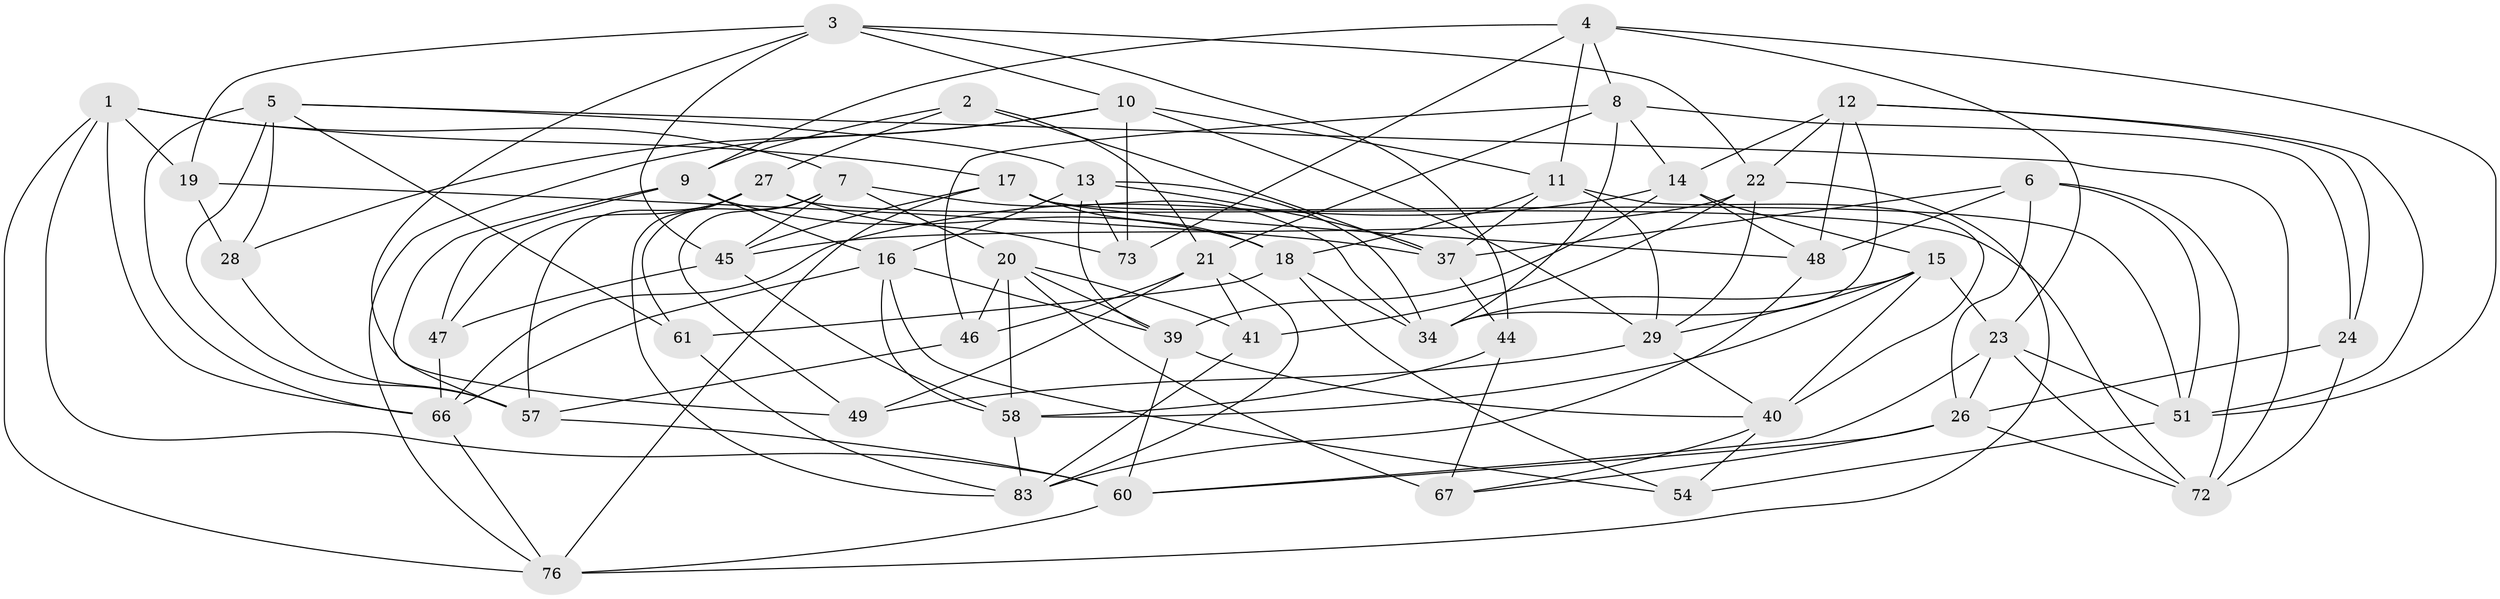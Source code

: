 // original degree distribution, {4: 1.0}
// Generated by graph-tools (version 1.1) at 2025/42/03/06/25 10:42:24]
// undirected, 51 vertices, 139 edges
graph export_dot {
graph [start="1"]
  node [color=gray90,style=filled];
  1 [super="+63"];
  2;
  3 [super="+62"];
  4 [super="+42"];
  5 [super="+79"];
  6 [super="+78"];
  7 [super="+30"];
  8 [super="+84"];
  9 [super="+43"];
  10 [super="+35"];
  11 [super="+56"];
  12 [super="+87"];
  13 [super="+59"];
  14 [super="+38"];
  15 [super="+32"];
  16 [super="+36"];
  17 [super="+70"];
  18 [super="+74"];
  19;
  20 [super="+25"];
  21 [super="+53"];
  22 [super="+64"];
  23 [super="+55"];
  24;
  26 [super="+68"];
  27 [super="+33"];
  28;
  29 [super="+31"];
  34 [super="+82"];
  37 [super="+65"];
  39 [super="+69"];
  40 [super="+75"];
  41;
  44;
  45 [super="+52"];
  46;
  47;
  48 [super="+50"];
  49;
  51 [super="+88"];
  54;
  57 [super="+80"];
  58 [super="+81"];
  60 [super="+71"];
  61;
  66 [super="+89"];
  67;
  72 [super="+85"];
  73;
  76 [super="+77"];
  83 [super="+86"];
  1 -- 19;
  1 -- 17;
  1 -- 60;
  1 -- 76;
  1 -- 7;
  1 -- 66;
  2 -- 37;
  2 -- 27;
  2 -- 21;
  2 -- 9;
  3 -- 19;
  3 -- 10;
  3 -- 22;
  3 -- 49;
  3 -- 44;
  3 -- 45;
  4 -- 51;
  4 -- 23;
  4 -- 8;
  4 -- 9;
  4 -- 73;
  4 -- 11;
  5 -- 28;
  5 -- 72;
  5 -- 57;
  5 -- 61;
  5 -- 13;
  5 -- 66;
  6 -- 72;
  6 -- 51;
  6 -- 37;
  6 -- 48 [weight=2];
  6 -- 26;
  7 -- 61;
  7 -- 45;
  7 -- 34;
  7 -- 49;
  7 -- 20;
  8 -- 14;
  8 -- 46;
  8 -- 24;
  8 -- 34;
  8 -- 21;
  9 -- 47;
  9 -- 18;
  9 -- 16;
  9 -- 57;
  10 -- 73;
  10 -- 29;
  10 -- 11;
  10 -- 28;
  10 -- 76;
  11 -- 29;
  11 -- 37;
  11 -- 18;
  11 -- 40;
  12 -- 34;
  12 -- 51;
  12 -- 24;
  12 -- 14;
  12 -- 22;
  12 -- 48;
  13 -- 73;
  13 -- 39;
  13 -- 37;
  13 -- 16;
  13 -- 34;
  14 -- 66;
  14 -- 39;
  14 -- 15;
  14 -- 48;
  15 -- 29;
  15 -- 58;
  15 -- 34;
  15 -- 23;
  15 -- 40;
  16 -- 66;
  16 -- 58;
  16 -- 54;
  16 -- 39;
  17 -- 45;
  17 -- 51;
  17 -- 48;
  17 -- 18;
  17 -- 76;
  18 -- 54;
  18 -- 34;
  18 -- 61;
  19 -- 37;
  19 -- 28;
  20 -- 41;
  20 -- 67;
  20 -- 58;
  20 -- 39;
  20 -- 46;
  21 -- 46;
  21 -- 49;
  21 -- 83;
  21 -- 41;
  22 -- 76;
  22 -- 41;
  22 -- 29;
  22 -- 45;
  23 -- 26;
  23 -- 60;
  23 -- 51;
  23 -- 72;
  24 -- 26;
  24 -- 72;
  26 -- 72;
  26 -- 67;
  26 -- 60;
  27 -- 73;
  27 -- 47;
  27 -- 57;
  27 -- 83;
  27 -- 72;
  28 -- 57;
  29 -- 40;
  29 -- 49;
  37 -- 44;
  39 -- 60;
  39 -- 40;
  40 -- 54;
  40 -- 67;
  41 -- 83;
  44 -- 67;
  44 -- 58;
  45 -- 47;
  45 -- 58;
  46 -- 57;
  47 -- 66;
  48 -- 83;
  51 -- 54;
  57 -- 60;
  58 -- 83;
  60 -- 76;
  61 -- 83;
  66 -- 76;
}
